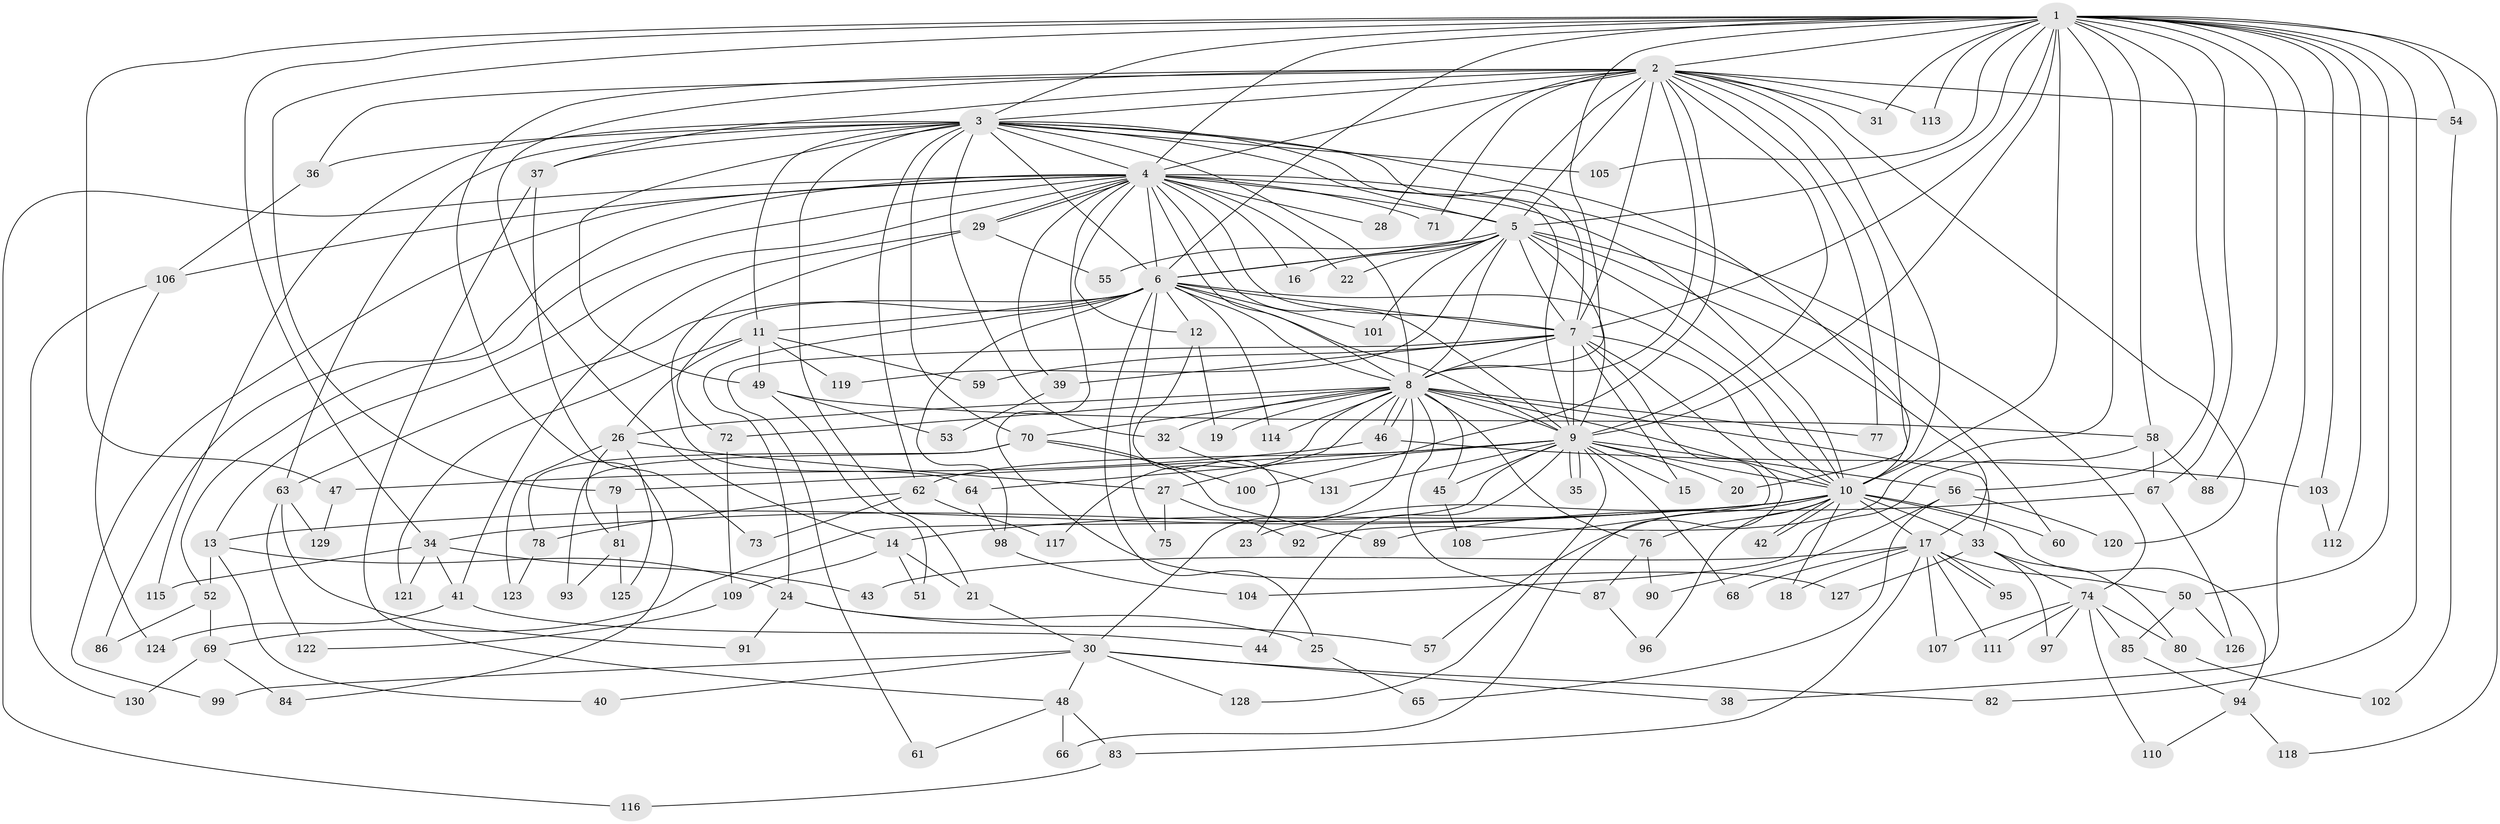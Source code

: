 // coarse degree distribution, {26: 0.01098901098901099, 21: 0.02197802197802198, 20: 0.01098901098901099, 25: 0.02197802197802198, 16: 0.01098901098901099, 18: 0.01098901098901099, 14: 0.01098901098901099, 23: 0.01098901098901099, 7: 0.02197802197802198, 4: 0.10989010989010989, 5: 0.10989010989010989, 6: 0.04395604395604396, 2: 0.43956043956043955, 10: 0.01098901098901099, 3: 0.14285714285714285, 8: 0.01098901098901099}
// Generated by graph-tools (version 1.1) at 2025/17/03/04/25 18:17:26]
// undirected, 131 vertices, 287 edges
graph export_dot {
graph [start="1"]
  node [color=gray90,style=filled];
  1;
  2;
  3;
  4;
  5;
  6;
  7;
  8;
  9;
  10;
  11;
  12;
  13;
  14;
  15;
  16;
  17;
  18;
  19;
  20;
  21;
  22;
  23;
  24;
  25;
  26;
  27;
  28;
  29;
  30;
  31;
  32;
  33;
  34;
  35;
  36;
  37;
  38;
  39;
  40;
  41;
  42;
  43;
  44;
  45;
  46;
  47;
  48;
  49;
  50;
  51;
  52;
  53;
  54;
  55;
  56;
  57;
  58;
  59;
  60;
  61;
  62;
  63;
  64;
  65;
  66;
  67;
  68;
  69;
  70;
  71;
  72;
  73;
  74;
  75;
  76;
  77;
  78;
  79;
  80;
  81;
  82;
  83;
  84;
  85;
  86;
  87;
  88;
  89;
  90;
  91;
  92;
  93;
  94;
  95;
  96;
  97;
  98;
  99;
  100;
  101;
  102;
  103;
  104;
  105;
  106;
  107;
  108;
  109;
  110;
  111;
  112;
  113;
  114;
  115;
  116;
  117;
  118;
  119;
  120;
  121;
  122;
  123;
  124;
  125;
  126;
  127;
  128;
  129;
  130;
  131;
  1 -- 2;
  1 -- 3;
  1 -- 4;
  1 -- 5;
  1 -- 6;
  1 -- 7;
  1 -- 8;
  1 -- 9;
  1 -- 10;
  1 -- 31;
  1 -- 34;
  1 -- 38;
  1 -- 47;
  1 -- 50;
  1 -- 54;
  1 -- 56;
  1 -- 58;
  1 -- 67;
  1 -- 79;
  1 -- 82;
  1 -- 88;
  1 -- 92;
  1 -- 103;
  1 -- 105;
  1 -- 112;
  1 -- 113;
  1 -- 118;
  2 -- 3;
  2 -- 4;
  2 -- 5;
  2 -- 6;
  2 -- 7;
  2 -- 8;
  2 -- 9;
  2 -- 10;
  2 -- 14;
  2 -- 20;
  2 -- 28;
  2 -- 31;
  2 -- 36;
  2 -- 37;
  2 -- 54;
  2 -- 71;
  2 -- 77;
  2 -- 84;
  2 -- 100;
  2 -- 113;
  2 -- 120;
  3 -- 4;
  3 -- 5;
  3 -- 6;
  3 -- 7;
  3 -- 8;
  3 -- 9;
  3 -- 10;
  3 -- 11;
  3 -- 21;
  3 -- 32;
  3 -- 36;
  3 -- 37;
  3 -- 49;
  3 -- 62;
  3 -- 63;
  3 -- 70;
  3 -- 105;
  3 -- 115;
  4 -- 5;
  4 -- 6;
  4 -- 7;
  4 -- 8;
  4 -- 9;
  4 -- 10;
  4 -- 12;
  4 -- 13;
  4 -- 16;
  4 -- 22;
  4 -- 28;
  4 -- 29;
  4 -- 29;
  4 -- 39;
  4 -- 52;
  4 -- 71;
  4 -- 74;
  4 -- 86;
  4 -- 99;
  4 -- 106;
  4 -- 116;
  4 -- 127;
  5 -- 6;
  5 -- 7;
  5 -- 8;
  5 -- 9;
  5 -- 10;
  5 -- 16;
  5 -- 17;
  5 -- 22;
  5 -- 55;
  5 -- 60;
  5 -- 101;
  5 -- 119;
  6 -- 7;
  6 -- 8;
  6 -- 9;
  6 -- 10;
  6 -- 11;
  6 -- 12;
  6 -- 24;
  6 -- 25;
  6 -- 63;
  6 -- 72;
  6 -- 75;
  6 -- 98;
  6 -- 101;
  6 -- 114;
  7 -- 8;
  7 -- 9;
  7 -- 10;
  7 -- 15;
  7 -- 39;
  7 -- 59;
  7 -- 61;
  7 -- 66;
  7 -- 108;
  8 -- 9;
  8 -- 10;
  8 -- 19;
  8 -- 26;
  8 -- 27;
  8 -- 30;
  8 -- 32;
  8 -- 33;
  8 -- 45;
  8 -- 46;
  8 -- 46;
  8 -- 70;
  8 -- 72;
  8 -- 76;
  8 -- 77;
  8 -- 87;
  8 -- 114;
  8 -- 117;
  9 -- 10;
  9 -- 15;
  9 -- 20;
  9 -- 35;
  9 -- 35;
  9 -- 44;
  9 -- 45;
  9 -- 56;
  9 -- 62;
  9 -- 64;
  9 -- 68;
  9 -- 69;
  9 -- 79;
  9 -- 128;
  9 -- 131;
  10 -- 13;
  10 -- 14;
  10 -- 17;
  10 -- 18;
  10 -- 23;
  10 -- 33;
  10 -- 34;
  10 -- 42;
  10 -- 42;
  10 -- 57;
  10 -- 60;
  10 -- 76;
  10 -- 94;
  10 -- 96;
  11 -- 26;
  11 -- 49;
  11 -- 59;
  11 -- 119;
  11 -- 121;
  12 -- 19;
  12 -- 23;
  13 -- 24;
  13 -- 40;
  13 -- 52;
  14 -- 21;
  14 -- 51;
  14 -- 109;
  17 -- 18;
  17 -- 43;
  17 -- 50;
  17 -- 68;
  17 -- 83;
  17 -- 95;
  17 -- 95;
  17 -- 107;
  17 -- 111;
  21 -- 30;
  24 -- 25;
  24 -- 57;
  24 -- 91;
  25 -- 65;
  26 -- 27;
  26 -- 81;
  26 -- 123;
  26 -- 125;
  27 -- 75;
  27 -- 92;
  29 -- 41;
  29 -- 55;
  29 -- 64;
  30 -- 38;
  30 -- 40;
  30 -- 48;
  30 -- 82;
  30 -- 99;
  30 -- 128;
  32 -- 131;
  33 -- 74;
  33 -- 80;
  33 -- 97;
  33 -- 127;
  34 -- 41;
  34 -- 43;
  34 -- 115;
  34 -- 121;
  36 -- 106;
  37 -- 48;
  37 -- 73;
  39 -- 53;
  41 -- 44;
  41 -- 124;
  45 -- 108;
  46 -- 47;
  46 -- 103;
  47 -- 129;
  48 -- 61;
  48 -- 66;
  48 -- 83;
  49 -- 51;
  49 -- 53;
  49 -- 58;
  50 -- 85;
  50 -- 126;
  52 -- 69;
  52 -- 86;
  54 -- 102;
  56 -- 65;
  56 -- 90;
  56 -- 120;
  58 -- 67;
  58 -- 88;
  58 -- 104;
  62 -- 73;
  62 -- 78;
  62 -- 117;
  63 -- 91;
  63 -- 122;
  63 -- 129;
  64 -- 98;
  67 -- 89;
  67 -- 126;
  69 -- 84;
  69 -- 130;
  70 -- 78;
  70 -- 89;
  70 -- 93;
  70 -- 100;
  72 -- 109;
  74 -- 80;
  74 -- 85;
  74 -- 97;
  74 -- 107;
  74 -- 110;
  74 -- 111;
  76 -- 87;
  76 -- 90;
  78 -- 123;
  79 -- 81;
  80 -- 102;
  81 -- 93;
  81 -- 125;
  83 -- 116;
  85 -- 94;
  87 -- 96;
  94 -- 110;
  94 -- 118;
  98 -- 104;
  103 -- 112;
  106 -- 124;
  106 -- 130;
  109 -- 122;
}

